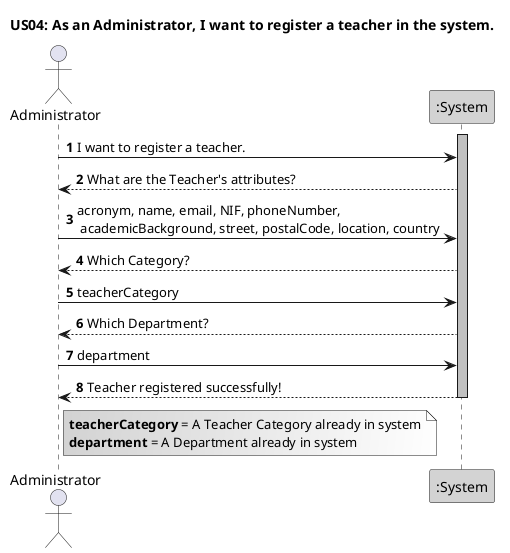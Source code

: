 @startuml
autonumber

title US04: As an Administrator, I want to register a teacher in the system.

actor Administrator
participant ":System" as System #lightgrey

activate System #silver
Administrator -> System: I want to register a teacher.
System --> Administrator: What are the Teacher's attributes?
Administrator -> System: acronym, name, email, NIF, phoneNumber, \n academicBackground, street, postalCode, location, country
System --> Administrator: Which Category?
Administrator -> System: teacherCategory
System --> Administrator: Which Department?
Administrator -> System: department
System --> Administrator: Teacher registered successfully!
deactivate System


Note Right Administrator #lightgray/White
    **teacherCategory** = A Teacher Category already in system
    **department** = A Department already in system
End Note
@enduml